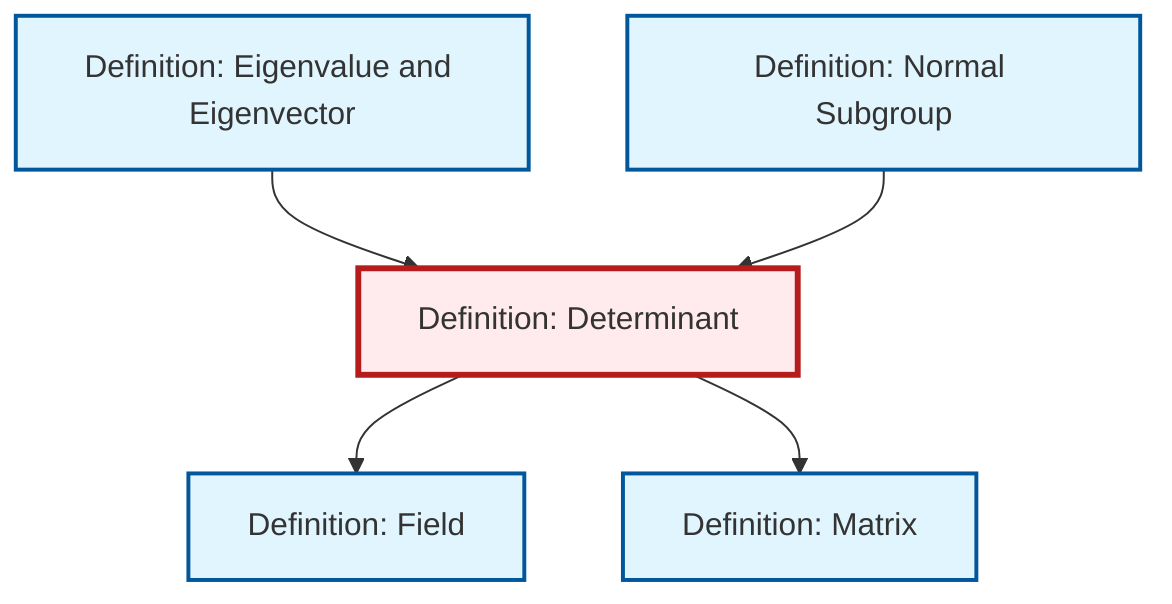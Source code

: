 graph TD
    classDef definition fill:#e1f5fe,stroke:#01579b,stroke-width:2px
    classDef theorem fill:#f3e5f5,stroke:#4a148c,stroke-width:2px
    classDef axiom fill:#fff3e0,stroke:#e65100,stroke-width:2px
    classDef example fill:#e8f5e9,stroke:#1b5e20,stroke-width:2px
    classDef current fill:#ffebee,stroke:#b71c1c,stroke-width:3px
    def-field["Definition: Field"]:::definition
    def-determinant["Definition: Determinant"]:::definition
    def-normal-subgroup["Definition: Normal Subgroup"]:::definition
    def-eigenvalue-eigenvector["Definition: Eigenvalue and Eigenvector"]:::definition
    def-matrix["Definition: Matrix"]:::definition
    def-determinant --> def-field
    def-eigenvalue-eigenvector --> def-determinant
    def-determinant --> def-matrix
    def-normal-subgroup --> def-determinant
    class def-determinant current